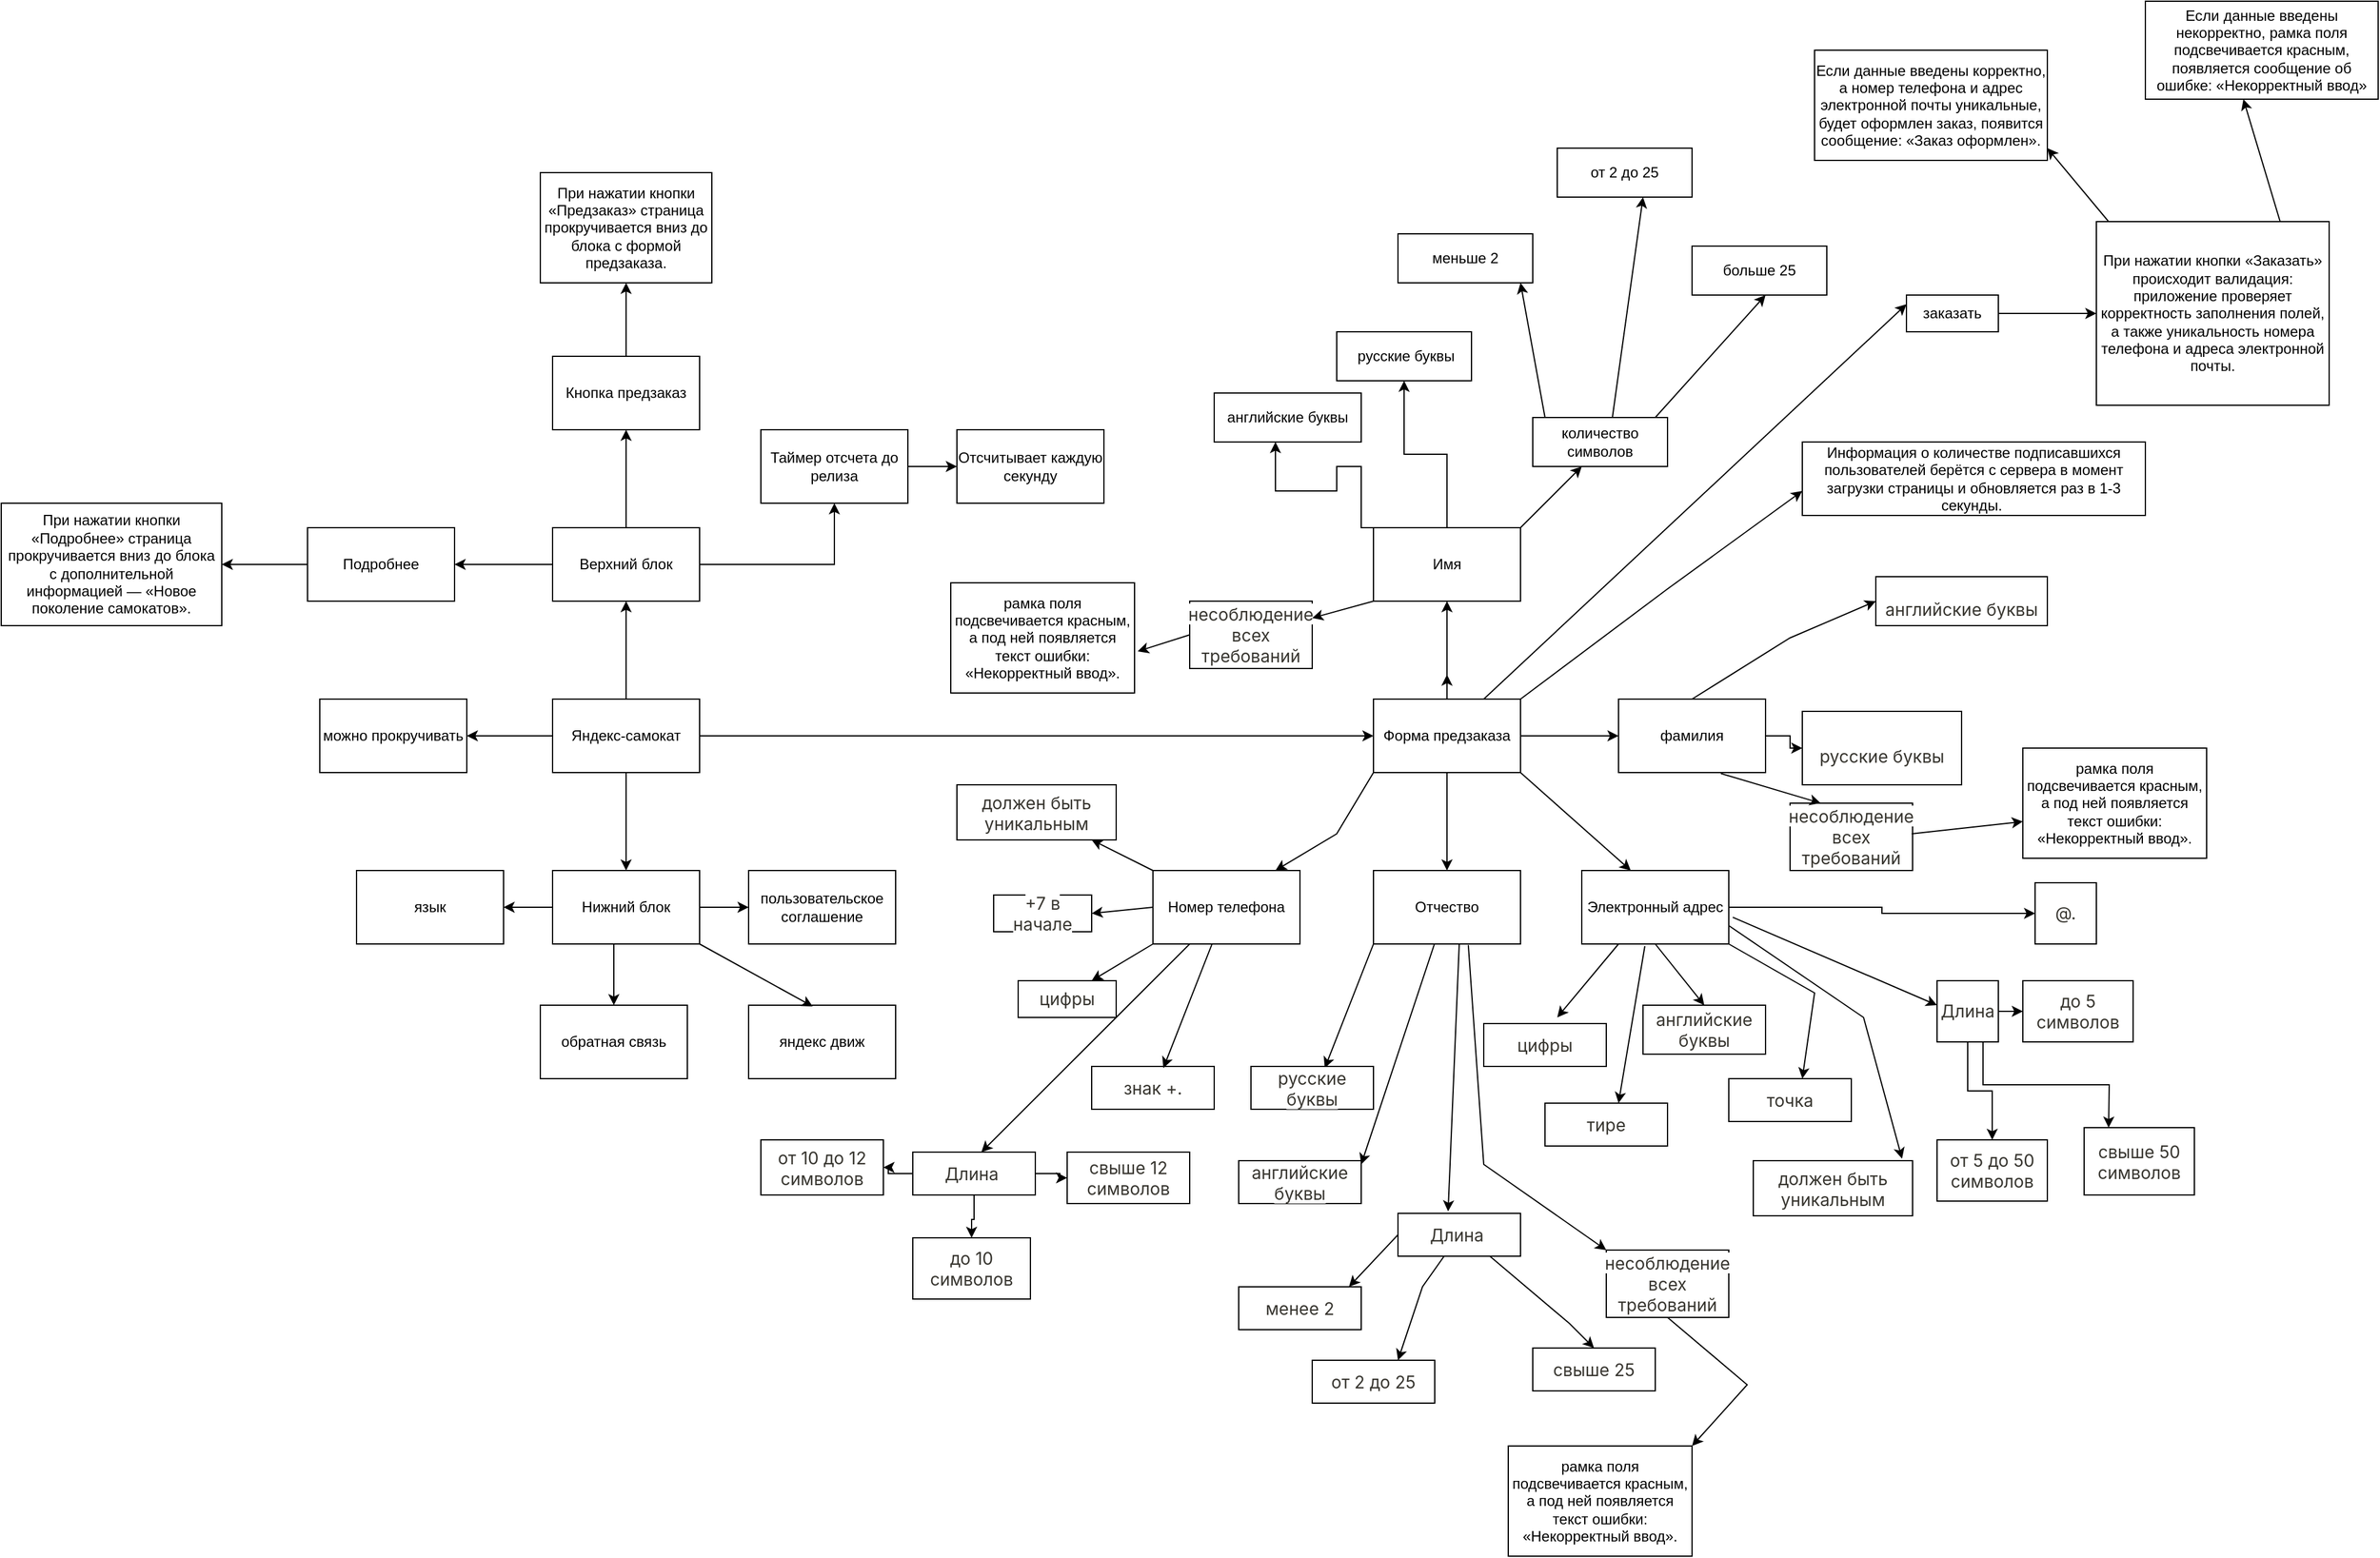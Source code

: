 <mxfile version="20.4.1" type="device"><diagram id="QvDp7pnjf0NlKRD9Xk1w" name="Страница 1"><mxGraphModel dx="1805" dy="1714" grid="1" gridSize="10" guides="1" tooltips="1" connect="1" arrows="1" fold="1" page="1" pageScale="1" pageWidth="827" pageHeight="1169" math="0" shadow="0"><root><mxCell id="0"/><mxCell id="1" parent="0"/><mxCell id="-8UwYM2882pbw1_9Kfsy-3" value="" style="edgeStyle=orthogonalEdgeStyle;rounded=0;orthogonalLoop=1;jettySize=auto;html=1;" edge="1" parent="1" source="-8UwYM2882pbw1_9Kfsy-1" target="-8UwYM2882pbw1_9Kfsy-2"><mxGeometry relative="1" as="geometry"/></mxCell><mxCell id="-8UwYM2882pbw1_9Kfsy-5" value="" style="edgeStyle=orthogonalEdgeStyle;rounded=0;orthogonalLoop=1;jettySize=auto;html=1;" edge="1" parent="1" source="-8UwYM2882pbw1_9Kfsy-1" target="-8UwYM2882pbw1_9Kfsy-4"><mxGeometry relative="1" as="geometry"/></mxCell><mxCell id="-8UwYM2882pbw1_9Kfsy-7" value="" style="edgeStyle=orthogonalEdgeStyle;rounded=0;orthogonalLoop=1;jettySize=auto;html=1;" edge="1" parent="1" source="-8UwYM2882pbw1_9Kfsy-1" target="-8UwYM2882pbw1_9Kfsy-6"><mxGeometry relative="1" as="geometry"/></mxCell><mxCell id="-8UwYM2882pbw1_9Kfsy-1" value="Яндекс-самокат" style="rounded=0;whiteSpace=wrap;html=1;" vertex="1" parent="1"><mxGeometry x="120" y="190" width="120" height="60" as="geometry"/></mxCell><mxCell id="-8UwYM2882pbw1_9Kfsy-9" value="" style="edgeStyle=orthogonalEdgeStyle;rounded=0;orthogonalLoop=1;jettySize=auto;html=1;" edge="1" parent="1" source="-8UwYM2882pbw1_9Kfsy-2" target="-8UwYM2882pbw1_9Kfsy-8"><mxGeometry relative="1" as="geometry"/></mxCell><mxCell id="-8UwYM2882pbw1_9Kfsy-11" value="" style="edgeStyle=orthogonalEdgeStyle;rounded=0;orthogonalLoop=1;jettySize=auto;html=1;" edge="1" parent="1" source="-8UwYM2882pbw1_9Kfsy-2" target="-8UwYM2882pbw1_9Kfsy-10"><mxGeometry relative="1" as="geometry"/></mxCell><mxCell id="-8UwYM2882pbw1_9Kfsy-13" value="" style="edgeStyle=orthogonalEdgeStyle;rounded=0;orthogonalLoop=1;jettySize=auto;html=1;" edge="1" parent="1" source="-8UwYM2882pbw1_9Kfsy-2" target="-8UwYM2882pbw1_9Kfsy-12"><mxGeometry relative="1" as="geometry"/></mxCell><mxCell id="-8UwYM2882pbw1_9Kfsy-2" value="Верхний блок" style="rounded=0;whiteSpace=wrap;html=1;" vertex="1" parent="1"><mxGeometry x="120" y="50" width="120" height="60" as="geometry"/></mxCell><mxCell id="-8UwYM2882pbw1_9Kfsy-20" style="edgeStyle=orthogonalEdgeStyle;rounded=0;orthogonalLoop=1;jettySize=auto;html=1;" edge="1" parent="1" source="-8UwYM2882pbw1_9Kfsy-4"><mxGeometry relative="1" as="geometry"><mxPoint x="850" y="170" as="targetPoint"/></mxGeometry></mxCell><mxCell id="-8UwYM2882pbw1_9Kfsy-22" value="" style="edgeStyle=orthogonalEdgeStyle;rounded=0;orthogonalLoop=1;jettySize=auto;html=1;" edge="1" parent="1" source="-8UwYM2882pbw1_9Kfsy-4" target="-8UwYM2882pbw1_9Kfsy-21"><mxGeometry relative="1" as="geometry"/></mxCell><mxCell id="-8UwYM2882pbw1_9Kfsy-24" value="" style="edgeStyle=orthogonalEdgeStyle;rounded=0;orthogonalLoop=1;jettySize=auto;html=1;" edge="1" parent="1" source="-8UwYM2882pbw1_9Kfsy-4" target="-8UwYM2882pbw1_9Kfsy-23"><mxGeometry relative="1" as="geometry"/></mxCell><mxCell id="-8UwYM2882pbw1_9Kfsy-26" value="" style="edgeStyle=orthogonalEdgeStyle;rounded=0;orthogonalLoop=1;jettySize=auto;html=1;" edge="1" parent="1" source="-8UwYM2882pbw1_9Kfsy-4" target="-8UwYM2882pbw1_9Kfsy-25"><mxGeometry relative="1" as="geometry"/></mxCell><mxCell id="-8UwYM2882pbw1_9Kfsy-4" value="Форма предзаказа" style="rounded=0;whiteSpace=wrap;html=1;" vertex="1" parent="1"><mxGeometry x="790" y="190" width="120" height="60" as="geometry"/></mxCell><mxCell id="-8UwYM2882pbw1_9Kfsy-6" value="Нижний блок" style="rounded=0;whiteSpace=wrap;html=1;" vertex="1" parent="1"><mxGeometry x="120" y="330" width="120" height="60" as="geometry"/></mxCell><mxCell id="-8UwYM2882pbw1_9Kfsy-15" value="" style="edgeStyle=orthogonalEdgeStyle;rounded=0;orthogonalLoop=1;jettySize=auto;html=1;" edge="1" parent="1" source="-8UwYM2882pbw1_9Kfsy-8" target="-8UwYM2882pbw1_9Kfsy-14"><mxGeometry relative="1" as="geometry"/></mxCell><mxCell id="-8UwYM2882pbw1_9Kfsy-8" value="Таймер отсчета до релиза" style="rounded=0;whiteSpace=wrap;html=1;" vertex="1" parent="1"><mxGeometry x="290" y="-30" width="120" height="60" as="geometry"/></mxCell><mxCell id="-8UwYM2882pbw1_9Kfsy-17" value="" style="edgeStyle=orthogonalEdgeStyle;rounded=0;orthogonalLoop=1;jettySize=auto;html=1;" edge="1" parent="1" source="-8UwYM2882pbw1_9Kfsy-10" target="-8UwYM2882pbw1_9Kfsy-16"><mxGeometry relative="1" as="geometry"/></mxCell><mxCell id="-8UwYM2882pbw1_9Kfsy-10" value="Кнопка предзаказ" style="rounded=0;whiteSpace=wrap;html=1;" vertex="1" parent="1"><mxGeometry x="120" y="-90" width="120" height="60" as="geometry"/></mxCell><mxCell id="-8UwYM2882pbw1_9Kfsy-19" value="" style="edgeStyle=orthogonalEdgeStyle;rounded=0;orthogonalLoop=1;jettySize=auto;html=1;" edge="1" parent="1" source="-8UwYM2882pbw1_9Kfsy-12" target="-8UwYM2882pbw1_9Kfsy-18"><mxGeometry relative="1" as="geometry"/></mxCell><mxCell id="-8UwYM2882pbw1_9Kfsy-12" value="Подробнее" style="rounded=0;whiteSpace=wrap;html=1;" vertex="1" parent="1"><mxGeometry x="-80" y="50" width="120" height="60" as="geometry"/></mxCell><mxCell id="-8UwYM2882pbw1_9Kfsy-14" value="Отсчитывает каждую секунду" style="rounded=0;whiteSpace=wrap;html=1;" vertex="1" parent="1"><mxGeometry x="450" y="-30" width="120" height="60" as="geometry"/></mxCell><mxCell id="-8UwYM2882pbw1_9Kfsy-16" value="При нажатии кнопки «Предзаказ» страница прокручивается вниз до блока с формой предзаказа." style="rounded=0;whiteSpace=wrap;html=1;" vertex="1" parent="1"><mxGeometry x="110" y="-240" width="140" height="90" as="geometry"/></mxCell><mxCell id="-8UwYM2882pbw1_9Kfsy-18" value="При нажатии кнопки «Подробнее» страница прокручивается вниз до блока с дополнительной информацией — «Новое поколение самокатов»." style="rounded=0;whiteSpace=wrap;html=1;" vertex="1" parent="1"><mxGeometry x="-330" y="30" width="180" height="100" as="geometry"/></mxCell><mxCell id="-8UwYM2882pbw1_9Kfsy-32" value="" style="edgeStyle=orthogonalEdgeStyle;rounded=0;orthogonalLoop=1;jettySize=auto;html=1;" edge="1" parent="1" source="-8UwYM2882pbw1_9Kfsy-21" target="-8UwYM2882pbw1_9Kfsy-31"><mxGeometry relative="1" as="geometry"/></mxCell><mxCell id="-8UwYM2882pbw1_9Kfsy-21" value="Имя" style="rounded=0;whiteSpace=wrap;html=1;" vertex="1" parent="1"><mxGeometry x="790" y="50" width="120" height="60" as="geometry"/></mxCell><mxCell id="-8UwYM2882pbw1_9Kfsy-34" value="" style="edgeStyle=orthogonalEdgeStyle;rounded=0;orthogonalLoop=1;jettySize=auto;html=1;" edge="1" parent="1" source="-8UwYM2882pbw1_9Kfsy-23" target="-8UwYM2882pbw1_9Kfsy-33"><mxGeometry relative="1" as="geometry"/></mxCell><mxCell id="-8UwYM2882pbw1_9Kfsy-23" value="фамилия" style="rounded=0;whiteSpace=wrap;html=1;" vertex="1" parent="1"><mxGeometry x="990" y="190" width="120" height="60" as="geometry"/></mxCell><mxCell id="-8UwYM2882pbw1_9Kfsy-25" value="Отчество" style="rounded=0;whiteSpace=wrap;html=1;" vertex="1" parent="1"><mxGeometry x="790" y="330" width="120" height="60" as="geometry"/></mxCell><mxCell id="-8UwYM2882pbw1_9Kfsy-27" value="" style="endArrow=classic;html=1;rounded=0;exitX=1;exitY=1;exitDx=0;exitDy=0;" edge="1" parent="1" source="-8UwYM2882pbw1_9Kfsy-4"><mxGeometry width="50" height="50" relative="1" as="geometry"><mxPoint x="960" y="260" as="sourcePoint"/><mxPoint x="1000" y="330" as="targetPoint"/></mxGeometry></mxCell><mxCell id="-8UwYM2882pbw1_9Kfsy-38" value="" style="edgeStyle=orthogonalEdgeStyle;rounded=0;orthogonalLoop=1;jettySize=auto;html=1;" edge="1" parent="1" source="-8UwYM2882pbw1_9Kfsy-28" target="-8UwYM2882pbw1_9Kfsy-37"><mxGeometry relative="1" as="geometry"/></mxCell><mxCell id="-8UwYM2882pbw1_9Kfsy-28" value="Электронный адрес" style="rounded=0;whiteSpace=wrap;html=1;" vertex="1" parent="1"><mxGeometry x="960" y="330" width="120" height="60" as="geometry"/></mxCell><mxCell id="-8UwYM2882pbw1_9Kfsy-29" value="" style="endArrow=classic;html=1;rounded=0;exitX=0;exitY=1;exitDx=0;exitDy=0;" edge="1" parent="1" source="-8UwYM2882pbw1_9Kfsy-4"><mxGeometry width="50" height="50" relative="1" as="geometry"><mxPoint x="920" y="260" as="sourcePoint"/><mxPoint x="710" y="330" as="targetPoint"/><Array as="points"><mxPoint x="760" y="300"/></Array></mxGeometry></mxCell><mxCell id="-8UwYM2882pbw1_9Kfsy-30" value="Номер телефона" style="rounded=0;whiteSpace=wrap;html=1;" vertex="1" parent="1"><mxGeometry x="610" y="330" width="120" height="60" as="geometry"/></mxCell><mxCell id="-8UwYM2882pbw1_9Kfsy-31" value="&amp;nbsp;русские буквы" style="rounded=0;whiteSpace=wrap;html=1;" vertex="1" parent="1"><mxGeometry x="760" y="-110" width="110" height="40" as="geometry"/></mxCell><mxCell id="-8UwYM2882pbw1_9Kfsy-33" value="&lt;br&gt;&lt;span style=&quot;color: rgb(55, 53, 47); font-family: ui-sans-serif, -apple-system, BlinkMacSystemFont, &amp;quot;Segoe UI&amp;quot;, Helvetica, &amp;quot;Apple Color Emoji&amp;quot;, Arial, sans-serif, &amp;quot;Segoe UI Emoji&amp;quot;, &amp;quot;Segoe UI Symbol&amp;quot;; font-size: 14px; text-align: start; caret-color: rgb(55, 53, 47); background-color: rgb(255, 255, 255);&quot;&gt;&amp;nbsp;русские буквы&amp;nbsp;&lt;/span&gt;" style="rounded=0;whiteSpace=wrap;html=1;" vertex="1" parent="1"><mxGeometry x="1140" y="200" width="130" height="60" as="geometry"/></mxCell><mxCell id="-8UwYM2882pbw1_9Kfsy-37" value="&lt;span style=&quot;color: rgb(55, 53, 47); font-family: ui-sans-serif, -apple-system, BlinkMacSystemFont, &amp;quot;Segoe UI&amp;quot;, Helvetica, &amp;quot;Apple Color Emoji&amp;quot;, Arial, sans-serif, &amp;quot;Segoe UI Emoji&amp;quot;, &amp;quot;Segoe UI Symbol&amp;quot;; font-size: 14px; text-align: start; caret-color: rgb(55, 53, 47); background-color: rgb(255, 255, 255);&quot;&gt;&amp;nbsp;@.&amp;nbsp;&lt;/span&gt;" style="rounded=0;whiteSpace=wrap;html=1;" vertex="1" parent="1"><mxGeometry x="1330" y="340" width="50" height="50" as="geometry"/></mxCell><mxCell id="-8UwYM2882pbw1_9Kfsy-43" value="" style="endArrow=classic;html=1;rounded=0;exitX=0;exitY=1;exitDx=0;exitDy=0;entryX=0.75;entryY=0;entryDx=0;entryDy=0;" edge="1" parent="1" source="-8UwYM2882pbw1_9Kfsy-30" target="-8UwYM2882pbw1_9Kfsy-44"><mxGeometry width="50" height="50" relative="1" as="geometry"><mxPoint x="390" y="470" as="sourcePoint"/><mxPoint x="440" y="420" as="targetPoint"/></mxGeometry></mxCell><mxCell id="-8UwYM2882pbw1_9Kfsy-44" value="&lt;span style=&quot;color: rgb(55, 53, 47); font-family: ui-sans-serif, -apple-system, BlinkMacSystemFont, &amp;quot;Segoe UI&amp;quot;, Helvetica, &amp;quot;Apple Color Emoji&amp;quot;, Arial, sans-serif, &amp;quot;Segoe UI Emoji&amp;quot;, &amp;quot;Segoe UI Symbol&amp;quot;; font-size: 14px; text-align: start; caret-color: rgb(55, 53, 47); background-color: rgb(255, 255, 255);&quot;&gt;&amp;nbsp;цифры&amp;nbsp;&lt;/span&gt;" style="rounded=0;whiteSpace=wrap;html=1;" vertex="1" parent="1"><mxGeometry x="500" y="420" width="80" height="30" as="geometry"/></mxCell><mxCell id="-8UwYM2882pbw1_9Kfsy-45" value="" style="endArrow=classic;html=1;rounded=0;exitX=1;exitY=0;exitDx=0;exitDy=0;" edge="1" parent="1" source="-8UwYM2882pbw1_9Kfsy-4"><mxGeometry width="50" height="50" relative="1" as="geometry"><mxPoint x="920" y="260" as="sourcePoint"/><mxPoint x="1140" y="20" as="targetPoint"/><Array as="points"><mxPoint x="1030" y="100"/></Array></mxGeometry></mxCell><mxCell id="-8UwYM2882pbw1_9Kfsy-46" value="Информация о количестве подписавшихся пользователей берётся с сервера в момент загрузки страницы и обновляется раз в 1-3 секунды.&amp;nbsp;" style="rounded=0;whiteSpace=wrap;html=1;" vertex="1" parent="1"><mxGeometry x="1140" y="-20" width="280" height="60" as="geometry"/></mxCell><mxCell id="-8UwYM2882pbw1_9Kfsy-48" value="&lt;span style=&quot;color: rgb(55, 53, 47); font-family: ui-sans-serif, -apple-system, BlinkMacSystemFont, &amp;quot;Segoe UI&amp;quot;, Helvetica, &amp;quot;Apple Color Emoji&amp;quot;, Arial, sans-serif, &amp;quot;Segoe UI Emoji&amp;quot;, &amp;quot;Segoe UI Symbol&amp;quot;; font-size: 14px; text-align: start; caret-color: rgb(55, 53, 47); background-color: rgb(255, 255, 255);&quot;&gt;&amp;nbsp;знак +.&amp;nbsp;&lt;/span&gt;" style="rounded=0;whiteSpace=wrap;html=1;" vertex="1" parent="1"><mxGeometry x="560" y="490" width="100" height="35" as="geometry"/></mxCell><mxCell id="-8UwYM2882pbw1_9Kfsy-51" value="" style="endArrow=classic;html=1;rounded=0;entryX=0.585;entryY=0.038;entryDx=0;entryDy=0;entryPerimeter=0;" edge="1" parent="1" source="-8UwYM2882pbw1_9Kfsy-30" target="-8UwYM2882pbw1_9Kfsy-48"><mxGeometry width="50" height="50" relative="1" as="geometry"><mxPoint x="690" y="480" as="sourcePoint"/><mxPoint x="740" y="430" as="targetPoint"/></mxGeometry></mxCell><mxCell id="-8UwYM2882pbw1_9Kfsy-52" value="" style="endArrow=classic;html=1;rounded=0;entryX=0.585;entryY=0.038;entryDx=0;entryDy=0;entryPerimeter=0;" edge="1" parent="1"><mxGeometry width="50" height="50" relative="1" as="geometry"><mxPoint x="789.996" y="390" as="sourcePoint"/><mxPoint x="750.26" y="491.33" as="targetPoint"/></mxGeometry></mxCell><mxCell id="-8UwYM2882pbw1_9Kfsy-53" value="&lt;span style=&quot;color: rgb(55, 53, 47); font-family: ui-sans-serif, -apple-system, BlinkMacSystemFont, &amp;quot;Segoe UI&amp;quot;, Helvetica, &amp;quot;Apple Color Emoji&amp;quot;, Arial, sans-serif, &amp;quot;Segoe UI Emoji&amp;quot;, &amp;quot;Segoe UI Symbol&amp;quot;; font-size: 14px; text-align: start; caret-color: rgb(55, 53, 47); background-color: rgb(255, 255, 255);&quot;&gt;русские буквы&lt;/span&gt;" style="rounded=0;whiteSpace=wrap;html=1;" vertex="1" parent="1"><mxGeometry x="690" y="490" width="100" height="35" as="geometry"/></mxCell><mxCell id="-8UwYM2882pbw1_9Kfsy-54" value="" style="endArrow=classic;html=1;rounded=0;" edge="1" parent="1"><mxGeometry width="50" height="50" relative="1" as="geometry"><mxPoint x="839.736" y="390" as="sourcePoint"/><mxPoint x="780" y="570" as="targetPoint"/></mxGeometry></mxCell><mxCell id="-8UwYM2882pbw1_9Kfsy-55" value="&lt;span style=&quot;color: rgb(55, 53, 47); font-family: ui-sans-serif, -apple-system, BlinkMacSystemFont, &amp;quot;Segoe UI&amp;quot;, Helvetica, &amp;quot;Apple Color Emoji&amp;quot;, Arial, sans-serif, &amp;quot;Segoe UI Emoji&amp;quot;, &amp;quot;Segoe UI Symbol&amp;quot;; font-size: 14px; text-align: start; caret-color: rgb(55, 53, 47); background-color: rgb(255, 255, 255);&quot;&gt;английские буквы&lt;/span&gt;" style="rounded=0;whiteSpace=wrap;html=1;" vertex="1" parent="1"><mxGeometry x="680" y="567" width="100" height="35" as="geometry"/></mxCell><mxCell id="-8UwYM2882pbw1_9Kfsy-56" value="&lt;span style=&quot;color: rgb(55, 53, 47); font-family: ui-sans-serif, -apple-system, BlinkMacSystemFont, &amp;quot;Segoe UI&amp;quot;, Helvetica, &amp;quot;Apple Color Emoji&amp;quot;, Arial, sans-serif, &amp;quot;Segoe UI Emoji&amp;quot;, &amp;quot;Segoe UI Symbol&amp;quot;; font-size: 14px; text-align: start; caret-color: rgb(55, 53, 47); background-color: rgb(255, 255, 255);&quot;&gt;английские буквы&lt;/span&gt;" style="rounded=0;whiteSpace=wrap;html=1;" vertex="1" parent="1"><mxGeometry x="1010" y="440" width="100" height="40" as="geometry"/></mxCell><mxCell id="-8UwYM2882pbw1_9Kfsy-57" value="" style="endArrow=classic;html=1;rounded=0;exitX=0.5;exitY=1;exitDx=0;exitDy=0;" edge="1" parent="1" source="-8UwYM2882pbw1_9Kfsy-28"><mxGeometry width="50" height="50" relative="1" as="geometry"><mxPoint x="1140" y="460" as="sourcePoint"/><mxPoint x="1060" y="440" as="targetPoint"/></mxGeometry></mxCell><mxCell id="-8UwYM2882pbw1_9Kfsy-58" value="&lt;span style=&quot;color: rgb(55, 53, 47); font-family: ui-sans-serif, -apple-system, BlinkMacSystemFont, &amp;quot;Segoe UI&amp;quot;, Helvetica, &amp;quot;Apple Color Emoji&amp;quot;, Arial, sans-serif, &amp;quot;Segoe UI Emoji&amp;quot;, &amp;quot;Segoe UI Symbol&amp;quot;; font-size: 14px; text-align: start; caret-color: rgb(55, 53, 47); background-color: rgb(255, 255, 255);&quot;&gt;цифры&lt;/span&gt;" style="rounded=0;whiteSpace=wrap;html=1;" vertex="1" parent="1"><mxGeometry x="880" y="455" width="100" height="35" as="geometry"/></mxCell><mxCell id="-8UwYM2882pbw1_9Kfsy-60" value="" style="endArrow=classic;html=1;rounded=0;exitX=0.25;exitY=1;exitDx=0;exitDy=0;" edge="1" parent="1" source="-8UwYM2882pbw1_9Kfsy-28"><mxGeometry width="50" height="50" relative="1" as="geometry"><mxPoint x="1030" y="400" as="sourcePoint"/><mxPoint x="940" y="450" as="targetPoint"/></mxGeometry></mxCell><mxCell id="-8UwYM2882pbw1_9Kfsy-61" value="" style="endArrow=classic;html=1;rounded=0;exitX=0.429;exitY=1.029;exitDx=0;exitDy=0;exitPerimeter=0;" edge="1" parent="1" source="-8UwYM2882pbw1_9Kfsy-28"><mxGeometry width="50" height="50" relative="1" as="geometry"><mxPoint x="1040" y="410" as="sourcePoint"/><mxPoint x="990" y="520" as="targetPoint"/></mxGeometry></mxCell><mxCell id="-8UwYM2882pbw1_9Kfsy-62" value="&lt;span style=&quot;color: rgb(55, 53, 47); font-family: ui-sans-serif, -apple-system, BlinkMacSystemFont, &amp;quot;Segoe UI&amp;quot;, Helvetica, &amp;quot;Apple Color Emoji&amp;quot;, Arial, sans-serif, &amp;quot;Segoe UI Emoji&amp;quot;, &amp;quot;Segoe UI Symbol&amp;quot;; font-size: 14px; text-align: start; caret-color: rgb(55, 53, 47); background-color: rgb(255, 255, 255);&quot;&gt;тире&lt;/span&gt;" style="rounded=0;whiteSpace=wrap;html=1;" vertex="1" parent="1"><mxGeometry x="930" y="520" width="100" height="35" as="geometry"/></mxCell><mxCell id="-8UwYM2882pbw1_9Kfsy-63" value="" style="endArrow=classic;html=1;rounded=0;exitX=1;exitY=1;exitDx=0;exitDy=0;" edge="1" parent="1" source="-8UwYM2882pbw1_9Kfsy-28"><mxGeometry width="50" height="50" relative="1" as="geometry"><mxPoint x="1030" y="400" as="sourcePoint"/><mxPoint x="1140" y="500" as="targetPoint"/><Array as="points"><mxPoint x="1150" y="430"/></Array></mxGeometry></mxCell><mxCell id="-8UwYM2882pbw1_9Kfsy-64" value="&lt;span style=&quot;color: rgb(55, 53, 47); font-family: ui-sans-serif, -apple-system, BlinkMacSystemFont, &amp;quot;Segoe UI&amp;quot;, Helvetica, &amp;quot;Apple Color Emoji&amp;quot;, Arial, sans-serif, &amp;quot;Segoe UI Emoji&amp;quot;, &amp;quot;Segoe UI Symbol&amp;quot;; font-size: 14px; text-align: start; caret-color: rgb(55, 53, 47); background-color: rgb(255, 255, 255);&quot;&gt;точка&lt;/span&gt;" style="rounded=0;whiteSpace=wrap;html=1;" vertex="1" parent="1"><mxGeometry x="1080" y="500" width="100" height="35" as="geometry"/></mxCell><mxCell id="-8UwYM2882pbw1_9Kfsy-65" value="" style="endArrow=classic;html=1;rounded=0;exitX=0.5;exitY=0;exitDx=0;exitDy=0;" edge="1" parent="1" source="-8UwYM2882pbw1_9Kfsy-23"><mxGeometry width="50" height="50" relative="1" as="geometry"><mxPoint x="920" y="200" as="sourcePoint"/><mxPoint x="1200" y="110" as="targetPoint"/><Array as="points"><mxPoint x="1130" y="140"/></Array></mxGeometry></mxCell><mxCell id="-8UwYM2882pbw1_9Kfsy-66" value="&lt;br&gt;&lt;span style=&quot;color: rgb(55, 53, 47); font-family: ui-sans-serif, -apple-system, BlinkMacSystemFont, &amp;quot;Segoe UI&amp;quot;, Helvetica, &amp;quot;Apple Color Emoji&amp;quot;, Arial, sans-serif, &amp;quot;Segoe UI Emoji&amp;quot;, &amp;quot;Segoe UI Symbol&amp;quot;; font-size: 14px; text-align: start; caret-color: rgb(55, 53, 47); background-color: rgb(255, 255, 255);&quot;&gt;английские буквы&lt;/span&gt;" style="rounded=0;whiteSpace=wrap;html=1;" vertex="1" parent="1"><mxGeometry x="1200" y="90" width="140" height="40" as="geometry"/></mxCell><mxCell id="-8UwYM2882pbw1_9Kfsy-67" value="английские буквы" style="rounded=0;whiteSpace=wrap;html=1;" vertex="1" parent="1"><mxGeometry x="660" y="-60" width="120" height="40" as="geometry"/></mxCell><mxCell id="-8UwYM2882pbw1_9Kfsy-68" value="" style="edgeStyle=orthogonalEdgeStyle;rounded=0;orthogonalLoop=1;jettySize=auto;html=1;exitX=0;exitY=0;exitDx=0;exitDy=0;" edge="1" parent="1" source="-8UwYM2882pbw1_9Kfsy-21" target="-8UwYM2882pbw1_9Kfsy-67"><mxGeometry relative="1" as="geometry"><mxPoint x="860" y="60" as="sourcePoint"/><mxPoint x="580" y="-30" as="targetPoint"/><Array as="points"><mxPoint x="780" y="50"/><mxPoint x="780"/><mxPoint x="760"/><mxPoint x="760" y="20"/><mxPoint x="710" y="20"/></Array></mxGeometry></mxCell><mxCell id="-8UwYM2882pbw1_9Kfsy-69" value="обратная связь" style="rounded=0;whiteSpace=wrap;html=1;" vertex="1" parent="1"><mxGeometry x="110" y="440" width="120" height="60" as="geometry"/></mxCell><mxCell id="-8UwYM2882pbw1_9Kfsy-70" value="пользовательское соглашение" style="rounded=0;whiteSpace=wrap;html=1;" vertex="1" parent="1"><mxGeometry x="280" y="330" width="120" height="60" as="geometry"/></mxCell><mxCell id="-8UwYM2882pbw1_9Kfsy-71" value="яндекс движ" style="rounded=0;whiteSpace=wrap;html=1;" vertex="1" parent="1"><mxGeometry x="280" y="440" width="120" height="60" as="geometry"/></mxCell><mxCell id="-8UwYM2882pbw1_9Kfsy-72" value="язык" style="rounded=0;whiteSpace=wrap;html=1;" vertex="1" parent="1"><mxGeometry x="-40" y="330" width="120" height="60" as="geometry"/></mxCell><mxCell id="-8UwYM2882pbw1_9Kfsy-73" value="" style="endArrow=classic;html=1;rounded=0;entryX=0.436;entryY=0.017;entryDx=0;entryDy=0;entryPerimeter=0;exitX=1;exitY=1;exitDx=0;exitDy=0;" edge="1" parent="1" source="-8UwYM2882pbw1_9Kfsy-6" target="-8UwYM2882pbw1_9Kfsy-71"><mxGeometry width="50" height="50" relative="1" as="geometry"><mxPoint x="340" y="350" as="sourcePoint"/><mxPoint x="390" y="300" as="targetPoint"/></mxGeometry></mxCell><mxCell id="-8UwYM2882pbw1_9Kfsy-74" value="" style="endArrow=classic;html=1;rounded=0;entryX=0.5;entryY=0;entryDx=0;entryDy=0;exitX=1;exitY=1;exitDx=0;exitDy=0;" edge="1" parent="1" target="-8UwYM2882pbw1_9Kfsy-69"><mxGeometry width="50" height="50" relative="1" as="geometry"><mxPoint x="170" y="390" as="sourcePoint"/><mxPoint x="262.32" y="441.02" as="targetPoint"/></mxGeometry></mxCell><mxCell id="-8UwYM2882pbw1_9Kfsy-75" value="" style="endArrow=classic;html=1;rounded=0;entryX=0;entryY=0.5;entryDx=0;entryDy=0;exitX=1;exitY=1;exitDx=0;exitDy=0;" edge="1" parent="1" target="-8UwYM2882pbw1_9Kfsy-70"><mxGeometry width="50" height="50" relative="1" as="geometry"><mxPoint x="240" y="360" as="sourcePoint"/><mxPoint x="332.32" y="411.02" as="targetPoint"/></mxGeometry></mxCell><mxCell id="-8UwYM2882pbw1_9Kfsy-76" value="" style="endArrow=classic;html=1;rounded=0;exitX=0;exitY=0.5;exitDx=0;exitDy=0;" edge="1" parent="1" source="-8UwYM2882pbw1_9Kfsy-6" target="-8UwYM2882pbw1_9Kfsy-72"><mxGeometry width="50" height="50" relative="1" as="geometry"><mxPoint x="270" y="420" as="sourcePoint"/><mxPoint x="362.32" y="471.02" as="targetPoint"/></mxGeometry></mxCell><mxCell id="-8UwYM2882pbw1_9Kfsy-77" value="" style="endArrow=classic;html=1;rounded=0;" edge="1" parent="1"><mxGeometry width="50" height="50" relative="1" as="geometry"><mxPoint x="910" y="50" as="sourcePoint"/><mxPoint x="960" as="targetPoint"/></mxGeometry></mxCell><mxCell id="-8UwYM2882pbw1_9Kfsy-78" value="количество символов" style="rounded=0;whiteSpace=wrap;html=1;" vertex="1" parent="1"><mxGeometry x="920" y="-40" width="110" height="40" as="geometry"/></mxCell><mxCell id="-8UwYM2882pbw1_9Kfsy-79" value="" style="endArrow=classic;html=1;rounded=0;" edge="1" parent="1"><mxGeometry width="50" height="50" relative="1" as="geometry"><mxPoint x="930" y="-40" as="sourcePoint"/><mxPoint x="910" y="-150" as="targetPoint"/></mxGeometry></mxCell><mxCell id="-8UwYM2882pbw1_9Kfsy-80" value="" style="endArrow=classic;html=1;rounded=0;" edge="1" parent="1"><mxGeometry width="50" height="50" relative="1" as="geometry"><mxPoint x="985" y="-40" as="sourcePoint"/><mxPoint x="1010" y="-220" as="targetPoint"/></mxGeometry></mxCell><mxCell id="-8UwYM2882pbw1_9Kfsy-81" value="" style="endArrow=classic;html=1;rounded=0;" edge="1" parent="1"><mxGeometry width="50" height="50" relative="1" as="geometry"><mxPoint x="1020" y="-40" as="sourcePoint"/><mxPoint x="1110" y="-140" as="targetPoint"/></mxGeometry></mxCell><mxCell id="-8UwYM2882pbw1_9Kfsy-82" value="меньше 2" style="rounded=0;whiteSpace=wrap;html=1;" vertex="1" parent="1"><mxGeometry x="810" y="-190" width="110" height="40" as="geometry"/></mxCell><mxCell id="-8UwYM2882pbw1_9Kfsy-83" value="от 2 до 25" style="rounded=0;whiteSpace=wrap;html=1;" vertex="1" parent="1"><mxGeometry x="940" y="-260" width="110" height="40" as="geometry"/></mxCell><mxCell id="-8UwYM2882pbw1_9Kfsy-84" value="больше 25" style="rounded=0;whiteSpace=wrap;html=1;" vertex="1" parent="1"><mxGeometry x="1050" y="-180" width="110" height="40" as="geometry"/></mxCell><mxCell id="-8UwYM2882pbw1_9Kfsy-85" value="&lt;span style=&quot;color: rgb(55, 53, 47); font-family: ui-sans-serif, -apple-system, BlinkMacSystemFont, &amp;quot;Segoe UI&amp;quot;, Helvetica, &amp;quot;Apple Color Emoji&amp;quot;, Arial, sans-serif, &amp;quot;Segoe UI Emoji&amp;quot;, &amp;quot;Segoe UI Symbol&amp;quot;; font-size: 14px; text-align: start; caret-color: rgb(55, 53, 47); background-color: rgb(255, 255, 255);&quot;&gt;+7 в начале&lt;/span&gt;" style="rounded=0;whiteSpace=wrap;html=1;" vertex="1" parent="1"><mxGeometry x="480" y="350" width="80" height="30" as="geometry"/></mxCell><mxCell id="-8UwYM2882pbw1_9Kfsy-86" value="" style="endArrow=classic;html=1;rounded=0;entryX=1;entryY=0.5;entryDx=0;entryDy=0;exitX=0;exitY=0.5;exitDx=0;exitDy=0;" edge="1" parent="1" source="-8UwYM2882pbw1_9Kfsy-30" target="-8UwYM2882pbw1_9Kfsy-85"><mxGeometry width="50" height="50" relative="1" as="geometry"><mxPoint x="600" y="360" as="sourcePoint"/><mxPoint x="570" y="430" as="targetPoint"/></mxGeometry></mxCell><mxCell id="-8UwYM2882pbw1_9Kfsy-87" value="" style="endArrow=classic;html=1;rounded=0;exitX=0.25;exitY=1;exitDx=0;exitDy=0;" edge="1" parent="1" source="-8UwYM2882pbw1_9Kfsy-30"><mxGeometry width="50" height="50" relative="1" as="geometry"><mxPoint x="620" y="370" as="sourcePoint"/><mxPoint x="470" y="560" as="targetPoint"/></mxGeometry></mxCell><mxCell id="-8UwYM2882pbw1_9Kfsy-90" value="" style="edgeStyle=orthogonalEdgeStyle;rounded=0;orthogonalLoop=1;jettySize=auto;html=1;" edge="1" parent="1" source="-8UwYM2882pbw1_9Kfsy-88" target="-8UwYM2882pbw1_9Kfsy-89"><mxGeometry relative="1" as="geometry"/></mxCell><mxCell id="-8UwYM2882pbw1_9Kfsy-92" value="" style="edgeStyle=orthogonalEdgeStyle;rounded=0;orthogonalLoop=1;jettySize=auto;html=1;" edge="1" parent="1" source="-8UwYM2882pbw1_9Kfsy-88" target="-8UwYM2882pbw1_9Kfsy-91"><mxGeometry relative="1" as="geometry"/></mxCell><mxCell id="-8UwYM2882pbw1_9Kfsy-94" value="" style="edgeStyle=orthogonalEdgeStyle;rounded=0;orthogonalLoop=1;jettySize=auto;html=1;" edge="1" parent="1" source="-8UwYM2882pbw1_9Kfsy-88" target="-8UwYM2882pbw1_9Kfsy-93"><mxGeometry relative="1" as="geometry"/></mxCell><mxCell id="-8UwYM2882pbw1_9Kfsy-88" value="&lt;span style=&quot;color: rgb(55, 53, 47); font-family: ui-sans-serif, -apple-system, BlinkMacSystemFont, &amp;quot;Segoe UI&amp;quot;, Helvetica, &amp;quot;Apple Color Emoji&amp;quot;, Arial, sans-serif, &amp;quot;Segoe UI Emoji&amp;quot;, &amp;quot;Segoe UI Symbol&amp;quot;; font-size: 14px; text-align: start; caret-color: rgb(55, 53, 47); background-color: rgb(255, 255, 255);&quot;&gt;Длина&amp;nbsp;&lt;/span&gt;" style="rounded=0;whiteSpace=wrap;html=1;" vertex="1" parent="1"><mxGeometry x="414" y="560" width="100" height="35" as="geometry"/></mxCell><mxCell id="-8UwYM2882pbw1_9Kfsy-89" value="&lt;span style=&quot;color: rgb(55, 53, 47); font-family: ui-sans-serif, -apple-system, BlinkMacSystemFont, &amp;quot;Segoe UI&amp;quot;, Helvetica, &amp;quot;Apple Color Emoji&amp;quot;, Arial, sans-serif, &amp;quot;Segoe UI Emoji&amp;quot;, &amp;quot;Segoe UI Symbol&amp;quot;; font-size: 14px; text-align: start; caret-color: rgb(55, 53, 47); background-color: rgb(255, 255, 255);&quot;&gt;до 10 символов&lt;/span&gt;" style="rounded=0;whiteSpace=wrap;html=1;" vertex="1" parent="1"><mxGeometry x="414" y="630" width="96" height="50" as="geometry"/></mxCell><mxCell id="-8UwYM2882pbw1_9Kfsy-91" value="&lt;span style=&quot;color: rgb(55, 53, 47); font-family: ui-sans-serif, -apple-system, BlinkMacSystemFont, &amp;quot;Segoe UI&amp;quot;, Helvetica, &amp;quot;Apple Color Emoji&amp;quot;, Arial, sans-serif, &amp;quot;Segoe UI Emoji&amp;quot;, &amp;quot;Segoe UI Symbol&amp;quot;; font-size: 14px; text-align: start; caret-color: rgb(55, 53, 47); background-color: rgb(255, 255, 255);&quot;&gt;от 10 до 12 символов&lt;/span&gt;" style="rounded=0;whiteSpace=wrap;html=1;" vertex="1" parent="1"><mxGeometry x="290" y="550" width="100" height="45" as="geometry"/></mxCell><mxCell id="-8UwYM2882pbw1_9Kfsy-93" value="&lt;span style=&quot;color: rgb(55, 53, 47); font-family: ui-sans-serif, -apple-system, BlinkMacSystemFont, &amp;quot;Segoe UI&amp;quot;, Helvetica, &amp;quot;Apple Color Emoji&amp;quot;, Arial, sans-serif, &amp;quot;Segoe UI Emoji&amp;quot;, &amp;quot;Segoe UI Symbol&amp;quot;; font-size: 14px; text-align: start; caret-color: rgb(55, 53, 47); background-color: rgb(255, 255, 255);&quot;&gt;свыше 12 символов&lt;/span&gt;" style="rounded=0;whiteSpace=wrap;html=1;" vertex="1" parent="1"><mxGeometry x="540" y="560" width="100" height="42" as="geometry"/></mxCell><mxCell id="-8UwYM2882pbw1_9Kfsy-96" value="" style="endArrow=classic;html=1;rounded=0;exitX=1.027;exitY=0.637;exitDx=0;exitDy=0;exitPerimeter=0;" edge="1" parent="1" source="-8UwYM2882pbw1_9Kfsy-28"><mxGeometry width="50" height="50" relative="1" as="geometry"><mxPoint x="1200" y="490" as="sourcePoint"/><mxPoint x="1250" y="440" as="targetPoint"/></mxGeometry></mxCell><mxCell id="-8UwYM2882pbw1_9Kfsy-99" value="" style="edgeStyle=orthogonalEdgeStyle;rounded=0;orthogonalLoop=1;jettySize=auto;html=1;" edge="1" parent="1" source="-8UwYM2882pbw1_9Kfsy-97" target="-8UwYM2882pbw1_9Kfsy-98"><mxGeometry relative="1" as="geometry"/></mxCell><mxCell id="-8UwYM2882pbw1_9Kfsy-104" value="" style="edgeStyle=orthogonalEdgeStyle;rounded=0;orthogonalLoop=1;jettySize=auto;html=1;" edge="1" parent="1" source="-8UwYM2882pbw1_9Kfsy-97" target="-8UwYM2882pbw1_9Kfsy-103"><mxGeometry relative="1" as="geometry"/></mxCell><mxCell id="-8UwYM2882pbw1_9Kfsy-97" value="&lt;span style=&quot;color: rgb(55, 53, 47); font-family: ui-sans-serif, -apple-system, BlinkMacSystemFont, &amp;quot;Segoe UI&amp;quot;, Helvetica, &amp;quot;Apple Color Emoji&amp;quot;, Arial, sans-serif, &amp;quot;Segoe UI Emoji&amp;quot;, &amp;quot;Segoe UI Symbol&amp;quot;; font-size: 14px; text-align: start; caret-color: rgb(55, 53, 47); background-color: rgb(255, 255, 255);&quot;&gt;Длина&lt;/span&gt;" style="rounded=0;whiteSpace=wrap;html=1;" vertex="1" parent="1"><mxGeometry x="1250" y="420" width="50" height="50" as="geometry"/></mxCell><mxCell id="-8UwYM2882pbw1_9Kfsy-98" value="&lt;span style=&quot;color: rgb(55, 53, 47); font-family: ui-sans-serif, -apple-system, BlinkMacSystemFont, &amp;quot;Segoe UI&amp;quot;, Helvetica, &amp;quot;Apple Color Emoji&amp;quot;, Arial, sans-serif, &amp;quot;Segoe UI Emoji&amp;quot;, &amp;quot;Segoe UI Symbol&amp;quot;; font-size: 14px; text-align: start; caret-color: rgb(55, 53, 47); background-color: rgb(255, 255, 255);&quot;&gt;до 5 символов&lt;/span&gt;" style="rounded=0;whiteSpace=wrap;html=1;" vertex="1" parent="1"><mxGeometry x="1320" y="420" width="90" height="50" as="geometry"/></mxCell><mxCell id="-8UwYM2882pbw1_9Kfsy-103" value="&lt;span style=&quot;color: rgb(55, 53, 47); font-family: ui-sans-serif, -apple-system, BlinkMacSystemFont, &amp;quot;Segoe UI&amp;quot;, Helvetica, &amp;quot;Apple Color Emoji&amp;quot;, Arial, sans-serif, &amp;quot;Segoe UI Emoji&amp;quot;, &amp;quot;Segoe UI Symbol&amp;quot;; font-size: 14px; text-align: start; caret-color: rgb(55, 53, 47); background-color: rgb(255, 255, 255);&quot;&gt;от 5 до 50 символов&lt;/span&gt;" style="rounded=0;whiteSpace=wrap;html=1;" vertex="1" parent="1"><mxGeometry x="1250" y="550" width="90" height="50" as="geometry"/></mxCell><mxCell id="-8UwYM2882pbw1_9Kfsy-105" value="" style="edgeStyle=orthogonalEdgeStyle;rounded=0;orthogonalLoop=1;jettySize=auto;html=1;exitX=0.75;exitY=1;exitDx=0;exitDy=0;" edge="1" parent="1" source="-8UwYM2882pbw1_9Kfsy-97"><mxGeometry relative="1" as="geometry"><mxPoint x="1285.048" y="480" as="sourcePoint"/><mxPoint x="1390" y="540" as="targetPoint"/></mxGeometry></mxCell><mxCell id="-8UwYM2882pbw1_9Kfsy-106" value="&lt;span style=&quot;color: rgb(55, 53, 47); font-family: ui-sans-serif, -apple-system, BlinkMacSystemFont, &amp;quot;Segoe UI&amp;quot;, Helvetica, &amp;quot;Apple Color Emoji&amp;quot;, Arial, sans-serif, &amp;quot;Segoe UI Emoji&amp;quot;, &amp;quot;Segoe UI Symbol&amp;quot;; font-size: 14px; text-align: start; caret-color: rgb(55, 53, 47); background-color: rgb(255, 255, 255);&quot;&gt;свыше 50 символов&lt;/span&gt;" style="rounded=0;whiteSpace=wrap;html=1;" vertex="1" parent="1"><mxGeometry x="1370" y="540" width="90" height="55" as="geometry"/></mxCell><mxCell id="-8UwYM2882pbw1_9Kfsy-107" value="&lt;span style=&quot;color: rgb(55, 53, 47); font-family: ui-sans-serif, -apple-system, BlinkMacSystemFont, &amp;quot;Segoe UI&amp;quot;, Helvetica, &amp;quot;Apple Color Emoji&amp;quot;, Arial, sans-serif, &amp;quot;Segoe UI Emoji&amp;quot;, &amp;quot;Segoe UI Symbol&amp;quot;; font-size: 14px; text-align: start; caret-color: rgb(55, 53, 47); background-color: rgb(255, 255, 255);&quot;&gt;Длина&amp;nbsp;&lt;/span&gt;" style="rounded=0;whiteSpace=wrap;html=1;" vertex="1" parent="1"><mxGeometry x="810" y="610" width="100" height="35" as="geometry"/></mxCell><mxCell id="-8UwYM2882pbw1_9Kfsy-108" value="" style="endArrow=classic;html=1;rounded=0;entryX=0.409;entryY=-0.046;entryDx=0;entryDy=0;entryPerimeter=0;" edge="1" parent="1" target="-8UwYM2882pbw1_9Kfsy-107"><mxGeometry width="50" height="50" relative="1" as="geometry"><mxPoint x="860" y="390" as="sourcePoint"/><mxPoint x="790" y="580" as="targetPoint"/></mxGeometry></mxCell><mxCell id="-8UwYM2882pbw1_9Kfsy-110" value="" style="endArrow=classic;html=1;rounded=0;exitX=0;exitY=0.5;exitDx=0;exitDy=0;" edge="1" parent="1" source="-8UwYM2882pbw1_9Kfsy-107"><mxGeometry width="50" height="50" relative="1" as="geometry"><mxPoint x="740" y="680" as="sourcePoint"/><mxPoint x="770" y="670" as="targetPoint"/></mxGeometry></mxCell><mxCell id="-8UwYM2882pbw1_9Kfsy-111" value="" style="endArrow=classic;html=1;rounded=0;" edge="1" parent="1" source="-8UwYM2882pbw1_9Kfsy-107"><mxGeometry width="50" height="50" relative="1" as="geometry"><mxPoint x="820" y="637.5" as="sourcePoint"/><mxPoint x="810" y="730" as="targetPoint"/><Array as="points"><mxPoint x="830" y="670"/></Array></mxGeometry></mxCell><mxCell id="-8UwYM2882pbw1_9Kfsy-112" value="" style="endArrow=classic;html=1;rounded=0;exitX=0.75;exitY=1;exitDx=0;exitDy=0;" edge="1" parent="1" source="-8UwYM2882pbw1_9Kfsy-107"><mxGeometry width="50" height="50" relative="1" as="geometry"><mxPoint x="820" y="637.5" as="sourcePoint"/><mxPoint x="970" y="720" as="targetPoint"/><Array as="points"><mxPoint x="950" y="700"/></Array></mxGeometry></mxCell><mxCell id="-8UwYM2882pbw1_9Kfsy-113" value="&lt;span style=&quot;color: rgb(55, 53, 47); font-family: ui-sans-serif, -apple-system, BlinkMacSystemFont, &amp;quot;Segoe UI&amp;quot;, Helvetica, &amp;quot;Apple Color Emoji&amp;quot;, Arial, sans-serif, &amp;quot;Segoe UI Emoji&amp;quot;, &amp;quot;Segoe UI Symbol&amp;quot;; font-size: 14px; text-align: start; caret-color: rgb(55, 53, 47); background-color: rgb(255, 255, 255);&quot;&gt;менее 2&lt;/span&gt;" style="rounded=0;whiteSpace=wrap;html=1;" vertex="1" parent="1"><mxGeometry x="680" y="670" width="100" height="35" as="geometry"/></mxCell><mxCell id="-8UwYM2882pbw1_9Kfsy-114" value="&lt;span style=&quot;color: rgb(55, 53, 47); font-family: ui-sans-serif, -apple-system, BlinkMacSystemFont, &amp;quot;Segoe UI&amp;quot;, Helvetica, &amp;quot;Apple Color Emoji&amp;quot;, Arial, sans-serif, &amp;quot;Segoe UI Emoji&amp;quot;, &amp;quot;Segoe UI Symbol&amp;quot;; font-size: 14px; text-align: start; caret-color: rgb(55, 53, 47); background-color: rgb(255, 255, 255);&quot;&gt;от 2 до 25&lt;/span&gt;" style="rounded=0;whiteSpace=wrap;html=1;" vertex="1" parent="1"><mxGeometry x="740" y="730" width="100" height="35" as="geometry"/></mxCell><mxCell id="-8UwYM2882pbw1_9Kfsy-115" value="&lt;span style=&quot;color: rgb(55, 53, 47); font-family: ui-sans-serif, -apple-system, BlinkMacSystemFont, &amp;quot;Segoe UI&amp;quot;, Helvetica, &amp;quot;Apple Color Emoji&amp;quot;, Arial, sans-serif, &amp;quot;Segoe UI Emoji&amp;quot;, &amp;quot;Segoe UI Symbol&amp;quot;; font-size: 14px; text-align: start; caret-color: rgb(55, 53, 47); background-color: rgb(255, 255, 255);&quot;&gt;свыше 25&lt;/span&gt;" style="rounded=0;whiteSpace=wrap;html=1;" vertex="1" parent="1"><mxGeometry x="920" y="720" width="100" height="35" as="geometry"/></mxCell><mxCell id="-8UwYM2882pbw1_9Kfsy-116" value="" style="endArrow=classic;html=1;rounded=0;entryX=0;entryY=0;entryDx=0;entryDy=0;exitX=0.645;exitY=1.015;exitDx=0;exitDy=0;exitPerimeter=0;" edge="1" parent="1" source="-8UwYM2882pbw1_9Kfsy-25" target="-8UwYM2882pbw1_9Kfsy-117"><mxGeometry width="50" height="50" relative="1" as="geometry"><mxPoint x="870" y="400" as="sourcePoint"/><mxPoint x="1010" y="660" as="targetPoint"/><Array as="points"><mxPoint x="880" y="570"/></Array></mxGeometry></mxCell><mxCell id="-8UwYM2882pbw1_9Kfsy-117" value="&lt;span style=&quot;color: rgb(55, 53, 47); font-family: ui-sans-serif, -apple-system, BlinkMacSystemFont, &amp;quot;Segoe UI&amp;quot;, Helvetica, &amp;quot;Apple Color Emoji&amp;quot;, Arial, sans-serif, &amp;quot;Segoe UI Emoji&amp;quot;, &amp;quot;Segoe UI Symbol&amp;quot;; font-size: 14px; text-align: start; caret-color: rgb(55, 53, 47); background-color: rgb(255, 255, 255);&quot;&gt;несоблюдение всех требований&lt;/span&gt;" style="rounded=0;whiteSpace=wrap;html=1;" vertex="1" parent="1"><mxGeometry x="980" y="640" width="100" height="55" as="geometry"/></mxCell><mxCell id="-8UwYM2882pbw1_9Kfsy-118" value="" style="endArrow=classic;html=1;rounded=0;exitX=0.75;exitY=1;exitDx=0;exitDy=0;entryX=1;entryY=0;entryDx=0;entryDy=0;" edge="1" parent="1" target="-8UwYM2882pbw1_9Kfsy-119"><mxGeometry width="50" height="50" relative="1" as="geometry"><mxPoint x="1030" y="695" as="sourcePoint"/><mxPoint x="1040" y="820" as="targetPoint"/><Array as="points"><mxPoint x="1095" y="750"/></Array></mxGeometry></mxCell><mxCell id="-8UwYM2882pbw1_9Kfsy-119" value="рамка поля подсвечивается красным, а под ней появляется текст ошибки: «Некорректный ввод»." style="rounded=0;whiteSpace=wrap;html=1;" vertex="1" parent="1"><mxGeometry x="900" y="800" width="150" height="90" as="geometry"/></mxCell><mxCell id="-8UwYM2882pbw1_9Kfsy-121" value="&lt;span style=&quot;color: rgb(55, 53, 47); font-family: ui-sans-serif, -apple-system, BlinkMacSystemFont, &amp;quot;Segoe UI&amp;quot;, Helvetica, &amp;quot;Apple Color Emoji&amp;quot;, Arial, sans-serif, &amp;quot;Segoe UI Emoji&amp;quot;, &amp;quot;Segoe UI Symbol&amp;quot;; font-size: 14px; text-align: start; caret-color: rgb(55, 53, 47); background-color: rgb(255, 255, 255);&quot;&gt;несоблюдение всех требований&lt;/span&gt;" style="rounded=0;whiteSpace=wrap;html=1;" vertex="1" parent="1"><mxGeometry x="1130" y="275" width="100" height="55" as="geometry"/></mxCell><mxCell id="-8UwYM2882pbw1_9Kfsy-124" value="" style="endArrow=classic;html=1;rounded=0;exitX=0.696;exitY=1.012;exitDx=0;exitDy=0;exitPerimeter=0;entryX=0.25;entryY=0;entryDx=0;entryDy=0;" edge="1" parent="1" source="-8UwYM2882pbw1_9Kfsy-23" target="-8UwYM2882pbw1_9Kfsy-121"><mxGeometry width="50" height="50" relative="1" as="geometry"><mxPoint x="1200" y="340" as="sourcePoint"/><mxPoint x="1250" y="290" as="targetPoint"/></mxGeometry></mxCell><mxCell id="-8UwYM2882pbw1_9Kfsy-125" value="" style="endArrow=classic;html=1;rounded=0;exitX=0.696;exitY=1.012;exitDx=0;exitDy=0;exitPerimeter=0;" edge="1" parent="1"><mxGeometry width="50" height="50" relative="1" as="geometry"><mxPoint x="1229.26" y="300.0" as="sourcePoint"/><mxPoint x="1320" y="290" as="targetPoint"/></mxGeometry></mxCell><mxCell id="-8UwYM2882pbw1_9Kfsy-126" value="рамка поля подсвечивается красным, а под ней появляется текст ошибки: «Некорректный ввод»." style="rounded=0;whiteSpace=wrap;html=1;" vertex="1" parent="1"><mxGeometry x="1320" y="230" width="150" height="90" as="geometry"/></mxCell><mxCell id="-8UwYM2882pbw1_9Kfsy-127" value="&lt;span style=&quot;color: rgb(55, 53, 47); font-family: ui-sans-serif, -apple-system, BlinkMacSystemFont, &amp;quot;Segoe UI&amp;quot;, Helvetica, &amp;quot;Apple Color Emoji&amp;quot;, Arial, sans-serif, &amp;quot;Segoe UI Emoji&amp;quot;, &amp;quot;Segoe UI Symbol&amp;quot;; font-size: 14px; text-align: start; caret-color: rgb(55, 53, 47); background-color: rgb(255, 255, 255);&quot;&gt;несоблюдение всех требований&lt;/span&gt;" style="rounded=0;whiteSpace=wrap;html=1;" vertex="1" parent="1"><mxGeometry x="640" y="110" width="100" height="55" as="geometry"/></mxCell><mxCell id="-8UwYM2882pbw1_9Kfsy-128" value="" style="endArrow=classic;html=1;rounded=0;exitX=0;exitY=1;exitDx=0;exitDy=0;" edge="1" parent="1" source="-8UwYM2882pbw1_9Kfsy-21" target="-8UwYM2882pbw1_9Kfsy-127"><mxGeometry width="50" height="50" relative="1" as="geometry"><mxPoint x="930" y="220" as="sourcePoint"/><mxPoint x="980" y="170" as="targetPoint"/></mxGeometry></mxCell><mxCell id="-8UwYM2882pbw1_9Kfsy-129" value="рамка поля подсвечивается красным, а под ней появляется текст ошибки: «Некорректный ввод»." style="rounded=0;whiteSpace=wrap;html=1;" vertex="1" parent="1"><mxGeometry x="445" y="95" width="150" height="90" as="geometry"/></mxCell><mxCell id="-8UwYM2882pbw1_9Kfsy-131" value="" style="endArrow=classic;html=1;rounded=0;exitX=0;exitY=0.5;exitDx=0;exitDy=0;entryX=1.017;entryY=0.622;entryDx=0;entryDy=0;entryPerimeter=0;" edge="1" parent="1" source="-8UwYM2882pbw1_9Kfsy-127" target="-8UwYM2882pbw1_9Kfsy-129"><mxGeometry width="50" height="50" relative="1" as="geometry"><mxPoint x="470" y="90" as="sourcePoint"/><mxPoint x="520" y="40" as="targetPoint"/></mxGeometry></mxCell><mxCell id="-8UwYM2882pbw1_9Kfsy-132" value="&lt;span style=&quot;color: rgb(55, 53, 47); font-family: ui-sans-serif, -apple-system, BlinkMacSystemFont, &amp;quot;Segoe UI&amp;quot;, Helvetica, &amp;quot;Apple Color Emoji&amp;quot;, Arial, sans-serif, &amp;quot;Segoe UI Emoji&amp;quot;, &amp;quot;Segoe UI Symbol&amp;quot;; font-size: 14px; text-align: start; caret-color: rgb(55, 53, 47); background-color: rgb(255, 255, 255);&quot;&gt;должен быть уникальным&lt;/span&gt;" style="rounded=0;whiteSpace=wrap;html=1;" vertex="1" parent="1"><mxGeometry x="450" y="260" width="130" height="45" as="geometry"/></mxCell><mxCell id="-8UwYM2882pbw1_9Kfsy-133" value="" style="endArrow=classic;html=1;rounded=0;exitX=0;exitY=0;exitDx=0;exitDy=0;" edge="1" parent="1" source="-8UwYM2882pbw1_9Kfsy-30" target="-8UwYM2882pbw1_9Kfsy-132"><mxGeometry width="50" height="50" relative="1" as="geometry"><mxPoint x="620.0" y="370.0" as="sourcePoint"/><mxPoint x="570.0" y="375.0" as="targetPoint"/></mxGeometry></mxCell><mxCell id="-8UwYM2882pbw1_9Kfsy-134" value="&lt;span style=&quot;color: rgb(55, 53, 47); font-family: ui-sans-serif, -apple-system, BlinkMacSystemFont, &amp;quot;Segoe UI&amp;quot;, Helvetica, &amp;quot;Apple Color Emoji&amp;quot;, Arial, sans-serif, &amp;quot;Segoe UI Emoji&amp;quot;, &amp;quot;Segoe UI Symbol&amp;quot;; font-size: 14px; text-align: start; caret-color: rgb(55, 53, 47); background-color: rgb(255, 255, 255);&quot;&gt;должен быть уникальным&lt;/span&gt;" style="rounded=0;whiteSpace=wrap;html=1;" vertex="1" parent="1"><mxGeometry x="1100" y="567" width="130" height="45" as="geometry"/></mxCell><mxCell id="-8UwYM2882pbw1_9Kfsy-135" value="" style="endArrow=classic;html=1;rounded=0;exitX=1;exitY=0.75;exitDx=0;exitDy=0;entryX=0.934;entryY=-0.036;entryDx=0;entryDy=0;entryPerimeter=0;" edge="1" parent="1" source="-8UwYM2882pbw1_9Kfsy-28" target="-8UwYM2882pbw1_9Kfsy-134"><mxGeometry width="50" height="50" relative="1" as="geometry"><mxPoint x="1093.24" y="378.22" as="sourcePoint"/><mxPoint x="1260" y="450" as="targetPoint"/><Array as="points"><mxPoint x="1190" y="450"/></Array></mxGeometry></mxCell><mxCell id="-8UwYM2882pbw1_9Kfsy-136" value="можно прокручивать" style="rounded=0;whiteSpace=wrap;html=1;" vertex="1" parent="1"><mxGeometry x="-70" y="190" width="120" height="60" as="geometry"/></mxCell><mxCell id="-8UwYM2882pbw1_9Kfsy-137" value="" style="edgeStyle=orthogonalEdgeStyle;rounded=0;orthogonalLoop=1;jettySize=auto;html=1;entryX=1;entryY=0.5;entryDx=0;entryDy=0;exitX=0;exitY=0.5;exitDx=0;exitDy=0;" edge="1" parent="1" source="-8UwYM2882pbw1_9Kfsy-1" target="-8UwYM2882pbw1_9Kfsy-136"><mxGeometry relative="1" as="geometry"><mxPoint x="110" y="220" as="sourcePoint"/><mxPoint x="50" y="90" as="targetPoint"/><Array as="points"/></mxGeometry></mxCell><mxCell id="-8UwYM2882pbw1_9Kfsy-138" value="" style="endArrow=classic;html=1;rounded=0;exitX=0.75;exitY=0;exitDx=0;exitDy=0;entryX=0;entryY=0.25;entryDx=0;entryDy=0;" edge="1" parent="1" source="-8UwYM2882pbw1_9Kfsy-4" target="-8UwYM2882pbw1_9Kfsy-139"><mxGeometry width="50" height="50" relative="1" as="geometry"><mxPoint x="920" y="200" as="sourcePoint"/><mxPoint x="1220" y="-110" as="targetPoint"/><Array as="points"/></mxGeometry></mxCell><mxCell id="-8UwYM2882pbw1_9Kfsy-141" value="" style="edgeStyle=orthogonalEdgeStyle;rounded=0;orthogonalLoop=1;jettySize=auto;html=1;" edge="1" parent="1" source="-8UwYM2882pbw1_9Kfsy-139" target="-8UwYM2882pbw1_9Kfsy-140"><mxGeometry relative="1" as="geometry"/></mxCell><mxCell id="-8UwYM2882pbw1_9Kfsy-139" value="заказать" style="rounded=0;whiteSpace=wrap;html=1;" vertex="1" parent="1"><mxGeometry x="1225" y="-140" width="75" height="30" as="geometry"/></mxCell><mxCell id="-8UwYM2882pbw1_9Kfsy-140" value="При нажатии кнопки «Заказать» происходит валидация: приложение проверяет корректность заполнения полей, а также уникальность номера телефона и адреса электронной почты. " style="rounded=0;whiteSpace=wrap;html=1;" vertex="1" parent="1"><mxGeometry x="1380" y="-200" width="190" height="150" as="geometry"/></mxCell><mxCell id="-8UwYM2882pbw1_9Kfsy-142" value="" style="endArrow=classic;html=1;rounded=0;" edge="1" parent="1"><mxGeometry width="50" height="50" relative="1" as="geometry"><mxPoint x="1390" y="-200" as="sourcePoint"/><mxPoint x="1340" y="-260" as="targetPoint"/></mxGeometry></mxCell><mxCell id="-8UwYM2882pbw1_9Kfsy-143" value="" style="endArrow=classic;html=1;rounded=0;" edge="1" parent="1"><mxGeometry width="50" height="50" relative="1" as="geometry"><mxPoint x="1530" y="-200" as="sourcePoint"/><mxPoint x="1500" y="-300" as="targetPoint"/></mxGeometry></mxCell><mxCell id="-8UwYM2882pbw1_9Kfsy-144" value="Если данные введены корректно, а номер телефона и адрес электронной почты уникальные, будет оформлен заказ, появится сообщение: «Заказ оформлен»." style="rounded=0;whiteSpace=wrap;html=1;" vertex="1" parent="1"><mxGeometry x="1150" y="-340" width="190" height="90" as="geometry"/></mxCell><mxCell id="-8UwYM2882pbw1_9Kfsy-145" value="Если данные введены некорректно, рамка поля подсвечивается красным, появляется сообщение об ошибке: «Некорректный ввод»" style="rounded=0;whiteSpace=wrap;html=1;" vertex="1" parent="1"><mxGeometry x="1420" y="-380" width="190" height="80" as="geometry"/></mxCell></root></mxGraphModel></diagram></mxfile>